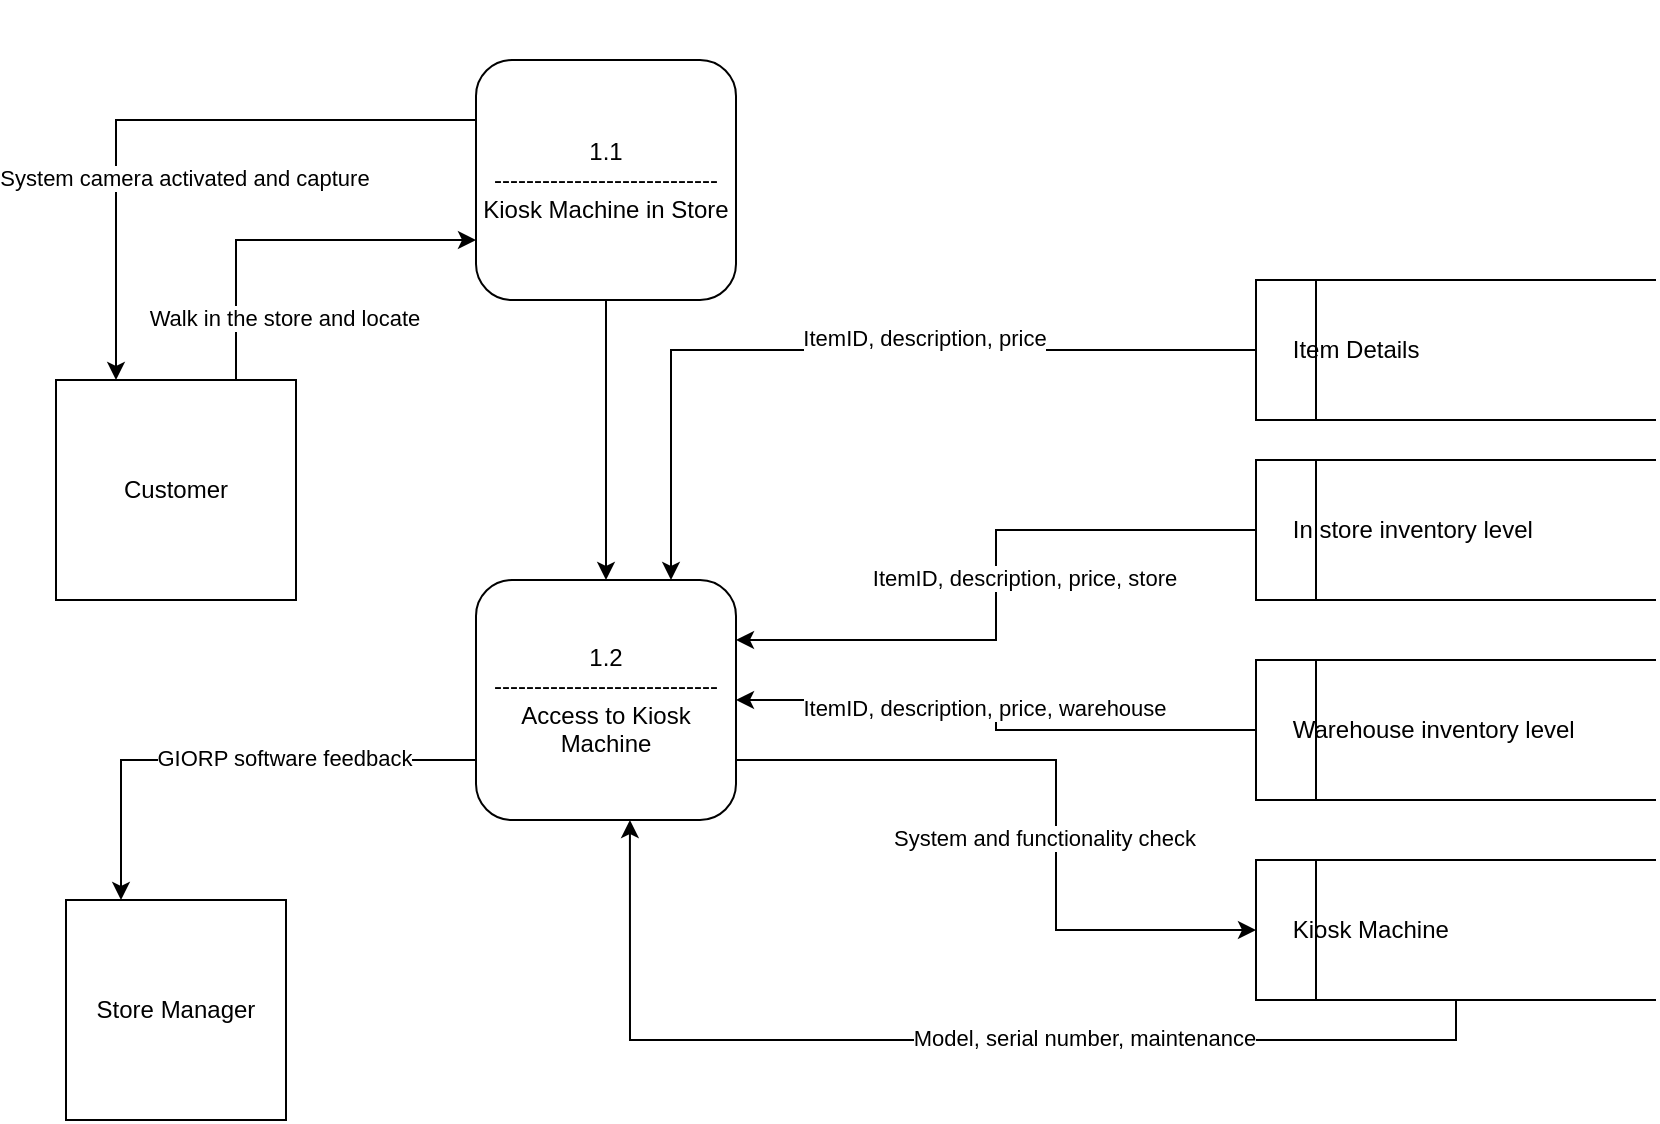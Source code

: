 <mxfile version="14.8.0" type="github">
  <diagram id="7RCecWEcFYl0perymGjm" name="Page-1">
    <mxGraphModel dx="1422" dy="762" grid="1" gridSize="10" guides="1" tooltips="1" connect="1" arrows="1" fold="1" page="1" pageScale="1" pageWidth="850" pageHeight="1100" math="0" shadow="0">
      <root>
        <mxCell id="0" />
        <mxCell id="1" parent="0" />
        <mxCell id="j9GdoZyd2gGU6jYM33GQ-5" style="edgeStyle=orthogonalEdgeStyle;rounded=0;orthogonalLoop=1;jettySize=auto;html=1;exitX=0;exitY=0.25;exitDx=0;exitDy=0;entryX=0.25;entryY=0;entryDx=0;entryDy=0;" parent="1" source="j9GdoZyd2gGU6jYM33GQ-1" target="j9GdoZyd2gGU6jYM33GQ-2" edge="1">
          <mxGeometry relative="1" as="geometry" />
        </mxCell>
        <mxCell id="j9GdoZyd2gGU6jYM33GQ-9" style="edgeStyle=orthogonalEdgeStyle;rounded=0;orthogonalLoop=1;jettySize=auto;html=1;exitX=0.5;exitY=1;exitDx=0;exitDy=0;entryX=0.5;entryY=0;entryDx=0;entryDy=0;" parent="1" source="j9GdoZyd2gGU6jYM33GQ-1" target="j9GdoZyd2gGU6jYM33GQ-3" edge="1">
          <mxGeometry relative="1" as="geometry" />
        </mxCell>
        <mxCell id="j9GdoZyd2gGU6jYM33GQ-1" value="1.1&lt;br&gt;----------------------------&lt;br&gt;Kiosk Machine in Store" style="rounded=1;whiteSpace=wrap;html=1;" parent="1" vertex="1">
          <mxGeometry x="240" y="170" width="130" height="120" as="geometry" />
        </mxCell>
        <mxCell id="j9GdoZyd2gGU6jYM33GQ-4" style="edgeStyle=orthogonalEdgeStyle;rounded=0;orthogonalLoop=1;jettySize=auto;html=1;exitX=0.75;exitY=0;exitDx=0;exitDy=0;entryX=0;entryY=0.75;entryDx=0;entryDy=0;" parent="1" source="j9GdoZyd2gGU6jYM33GQ-2" target="j9GdoZyd2gGU6jYM33GQ-1" edge="1">
          <mxGeometry relative="1" as="geometry" />
        </mxCell>
        <mxCell id="j9GdoZyd2gGU6jYM33GQ-2" value="Customer" style="rounded=0;whiteSpace=wrap;html=1;" parent="1" vertex="1">
          <mxGeometry x="30" y="330" width="120" height="110" as="geometry" />
        </mxCell>
        <mxCell id="j9GdoZyd2gGU6jYM33GQ-7" style="edgeStyle=orthogonalEdgeStyle;rounded=0;orthogonalLoop=1;jettySize=auto;html=1;exitX=1;exitY=0.25;exitDx=0;exitDy=0;entryX=0;entryY=0.5;entryDx=0;entryDy=0;" parent="1" source="j9GdoZyd2gGU6jYM33GQ-3" target="j9GdoZyd2gGU6jYM33GQ-6" edge="1">
          <mxGeometry relative="1" as="geometry">
            <Array as="points">
              <mxPoint x="450" y="520" />
              <mxPoint x="530" y="520" />
              <mxPoint x="530" y="595" />
            </Array>
          </mxGeometry>
        </mxCell>
        <mxCell id="r9gJZd7Ch3QKlyJpprVV-4" style="edgeStyle=orthogonalEdgeStyle;rounded=0;orthogonalLoop=1;jettySize=auto;html=1;exitX=0;exitY=0.75;exitDx=0;exitDy=0;entryX=0.25;entryY=0;entryDx=0;entryDy=0;" edge="1" parent="1" source="j9GdoZyd2gGU6jYM33GQ-3" target="r9gJZd7Ch3QKlyJpprVV-1">
          <mxGeometry relative="1" as="geometry" />
        </mxCell>
        <mxCell id="j9GdoZyd2gGU6jYM33GQ-3" value="1.2&lt;br&gt;----------------------------&lt;br&gt;Access to Kiosk Machine" style="rounded=1;whiteSpace=wrap;html=1;" parent="1" vertex="1">
          <mxGeometry x="240" y="430" width="130" height="120" as="geometry" />
        </mxCell>
        <mxCell id="j9GdoZyd2gGU6jYM33GQ-8" style="edgeStyle=orthogonalEdgeStyle;rounded=0;orthogonalLoop=1;jettySize=auto;html=1;exitX=0.5;exitY=1;exitDx=0;exitDy=0;entryX=0.592;entryY=1;entryDx=0;entryDy=0;entryPerimeter=0;" parent="1" source="j9GdoZyd2gGU6jYM33GQ-6" target="j9GdoZyd2gGU6jYM33GQ-3" edge="1">
          <mxGeometry relative="1" as="geometry" />
        </mxCell>
        <mxCell id="j9GdoZyd2gGU6jYM33GQ-6" value="&lt;span style=&quot;white-space: pre&quot;&gt; &lt;/span&gt;&lt;span style=&quot;white-space: pre&quot;&gt; &lt;span style=&quot;white-space: pre&quot;&gt;	&lt;/span&gt;&lt;span style=&quot;white-space: pre&quot;&gt;	&lt;/span&gt;&lt;/span&gt;Kiosk Machine" style="html=1;dashed=0;whitespace=wrap;shape=mxgraph.dfd.dataStoreID;align=left;spacingLeft=3;points=[[0,0],[0.5,0],[1,0],[0,0.5],[1,0.5],[0,1],[0.5,1],[1,1]];" parent="1" vertex="1">
          <mxGeometry x="630" y="570" width="200" height="70" as="geometry" />
        </mxCell>
        <mxCell id="j9GdoZyd2gGU6jYM33GQ-12" value="Model, serial number, maintenance" style="edgeLabel;resizable=0;html=1;align=center;verticalAlign=middle;" parent="1" connectable="0" vertex="1">
          <mxGeometry x="670.003" y="570.002" as="geometry">
            <mxPoint x="-126" y="89" as="offset" />
          </mxGeometry>
        </mxCell>
        <mxCell id="j9GdoZyd2gGU6jYM33GQ-13" value="System and functionality check" style="edgeLabel;resizable=0;html=1;align=center;verticalAlign=middle;" parent="1" connectable="0" vertex="1">
          <mxGeometry x="650.003" y="470.002" as="geometry">
            <mxPoint x="-126" y="89" as="offset" />
          </mxGeometry>
        </mxCell>
        <mxCell id="j9GdoZyd2gGU6jYM33GQ-15" value="Walk in the store and locate" style="edgeLabel;resizable=0;html=1;align=center;verticalAlign=middle;" parent="1" connectable="0" vertex="1">
          <mxGeometry x="270.003" y="210.002" as="geometry">
            <mxPoint x="-126" y="89" as="offset" />
          </mxGeometry>
        </mxCell>
        <mxCell id="j9GdoZyd2gGU6jYM33GQ-16" value="System camera activated and capture" style="edgeLabel;resizable=0;html=1;align=center;verticalAlign=middle;" parent="1" connectable="0" vertex="1">
          <mxGeometry x="220.003" y="140.002" as="geometry">
            <mxPoint x="-126" y="89" as="offset" />
          </mxGeometry>
        </mxCell>
        <mxCell id="j9GdoZyd2gGU6jYM33GQ-18" style="edgeStyle=orthogonalEdgeStyle;rounded=0;orthogonalLoop=1;jettySize=auto;html=1;entryX=0.75;entryY=0;entryDx=0;entryDy=0;" parent="1" source="j9GdoZyd2gGU6jYM33GQ-17" target="j9GdoZyd2gGU6jYM33GQ-3" edge="1">
          <mxGeometry relative="1" as="geometry" />
        </mxCell>
        <mxCell id="j9GdoZyd2gGU6jYM33GQ-17" value="&lt;span style=&quot;white-space: pre&quot;&gt; &lt;/span&gt;&lt;span style=&quot;white-space: pre&quot;&gt; &lt;span style=&quot;white-space: pre&quot;&gt;	&lt;/span&gt;&lt;span style=&quot;white-space: pre&quot;&gt;	&lt;/span&gt;&lt;/span&gt;Item Details" style="html=1;dashed=0;whitespace=wrap;shape=mxgraph.dfd.dataStoreID;align=left;spacingLeft=3;points=[[0,0],[0.5,0],[1,0],[0,0.5],[1,0.5],[0,1],[0.5,1],[1,1]];" parent="1" vertex="1">
          <mxGeometry x="630" y="280" width="200" height="70" as="geometry" />
        </mxCell>
        <mxCell id="j9GdoZyd2gGU6jYM33GQ-20" style="edgeStyle=orthogonalEdgeStyle;rounded=0;orthogonalLoop=1;jettySize=auto;html=1;exitX=0;exitY=0.5;exitDx=0;exitDy=0;entryX=1;entryY=0.25;entryDx=0;entryDy=0;" parent="1" source="j9GdoZyd2gGU6jYM33GQ-19" target="j9GdoZyd2gGU6jYM33GQ-3" edge="1">
          <mxGeometry relative="1" as="geometry" />
        </mxCell>
        <mxCell id="j9GdoZyd2gGU6jYM33GQ-19" value="&lt;span style=&quot;white-space: pre&quot;&gt; &lt;/span&gt;&lt;span style=&quot;white-space: pre&quot;&gt; &lt;span style=&quot;white-space: pre&quot;&gt;	&lt;/span&gt;&lt;span style=&quot;white-space: pre&quot;&gt;	&lt;/span&gt;&lt;/span&gt;In store inventory level" style="html=1;dashed=0;whitespace=wrap;shape=mxgraph.dfd.dataStoreID;align=left;spacingLeft=3;points=[[0,0],[0.5,0],[1,0],[0,0.5],[1,0.5],[0,1],[0.5,1],[1,1]];" parent="1" vertex="1">
          <mxGeometry x="630" y="370" width="200" height="70" as="geometry" />
        </mxCell>
        <mxCell id="j9GdoZyd2gGU6jYM33GQ-22" style="edgeStyle=orthogonalEdgeStyle;rounded=0;orthogonalLoop=1;jettySize=auto;html=1;entryX=1;entryY=0.5;entryDx=0;entryDy=0;" parent="1" source="j9GdoZyd2gGU6jYM33GQ-21" target="j9GdoZyd2gGU6jYM33GQ-3" edge="1">
          <mxGeometry relative="1" as="geometry" />
        </mxCell>
        <mxCell id="j9GdoZyd2gGU6jYM33GQ-21" value="&lt;span style=&quot;white-space: pre&quot;&gt; &lt;/span&gt;&lt;span style=&quot;white-space: pre&quot;&gt; &lt;span style=&quot;white-space: pre&quot;&gt;	&lt;/span&gt;&lt;span style=&quot;white-space: pre&quot;&gt;	&lt;/span&gt;&lt;/span&gt;Warehouse inventory level" style="html=1;dashed=0;whitespace=wrap;shape=mxgraph.dfd.dataStoreID;align=left;spacingLeft=3;points=[[0,0],[0.5,0],[1,0],[0,0.5],[1,0.5],[0,1],[0.5,1],[1,1]];" parent="1" vertex="1">
          <mxGeometry x="630" y="470" width="200" height="70" as="geometry" />
        </mxCell>
        <mxCell id="j9GdoZyd2gGU6jYM33GQ-23" value="ItemID, description, price" style="edgeLabel;resizable=0;html=1;align=center;verticalAlign=middle;" parent="1" connectable="0" vertex="1">
          <mxGeometry x="590.003" y="220.002" as="geometry">
            <mxPoint x="-126" y="89" as="offset" />
          </mxGeometry>
        </mxCell>
        <mxCell id="j9GdoZyd2gGU6jYM33GQ-24" value="ItemID, description, price, store" style="edgeLabel;resizable=0;html=1;align=center;verticalAlign=middle;" parent="1" connectable="0" vertex="1">
          <mxGeometry x="640.003" y="340.002" as="geometry">
            <mxPoint x="-126" y="89" as="offset" />
          </mxGeometry>
        </mxCell>
        <mxCell id="j9GdoZyd2gGU6jYM33GQ-25" value="ItemID, description, price, warehouse" style="edgeLabel;resizable=0;html=1;align=center;verticalAlign=middle;" parent="1" connectable="0" vertex="1">
          <mxGeometry x="620.003" y="405.002" as="geometry">
            <mxPoint x="-126" y="89" as="offset" />
          </mxGeometry>
        </mxCell>
        <mxCell id="r9gJZd7Ch3QKlyJpprVV-1" value="Store Manager" style="whiteSpace=wrap;html=1;aspect=fixed;" vertex="1" parent="1">
          <mxGeometry x="35" y="590" width="110" height="110" as="geometry" />
        </mxCell>
        <mxCell id="r9gJZd7Ch3QKlyJpprVV-3" value="GIORP software feedback" style="edgeLabel;resizable=0;html=1;align=center;verticalAlign=middle;" connectable="0" vertex="1" parent="1">
          <mxGeometry x="270.003" y="430.002" as="geometry">
            <mxPoint x="-126" y="89" as="offset" />
          </mxGeometry>
        </mxCell>
      </root>
    </mxGraphModel>
  </diagram>
</mxfile>
